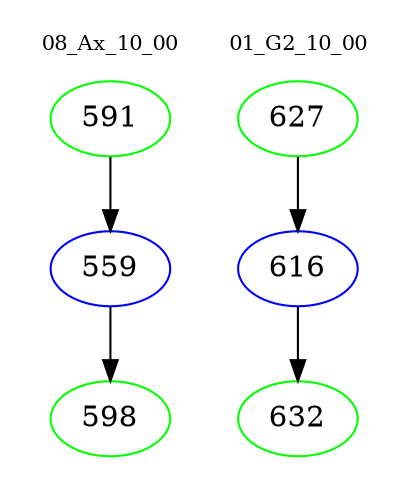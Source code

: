 digraph{
subgraph cluster_0 {
color = white
label = "08_Ax_10_00";
fontsize=10;
T0_591 [label="591", color="green"]
T0_591 -> T0_559 [color="black"]
T0_559 [label="559", color="blue"]
T0_559 -> T0_598 [color="black"]
T0_598 [label="598", color="green"]
}
subgraph cluster_1 {
color = white
label = "01_G2_10_00";
fontsize=10;
T1_627 [label="627", color="green"]
T1_627 -> T1_616 [color="black"]
T1_616 [label="616", color="blue"]
T1_616 -> T1_632 [color="black"]
T1_632 [label="632", color="green"]
}
}
